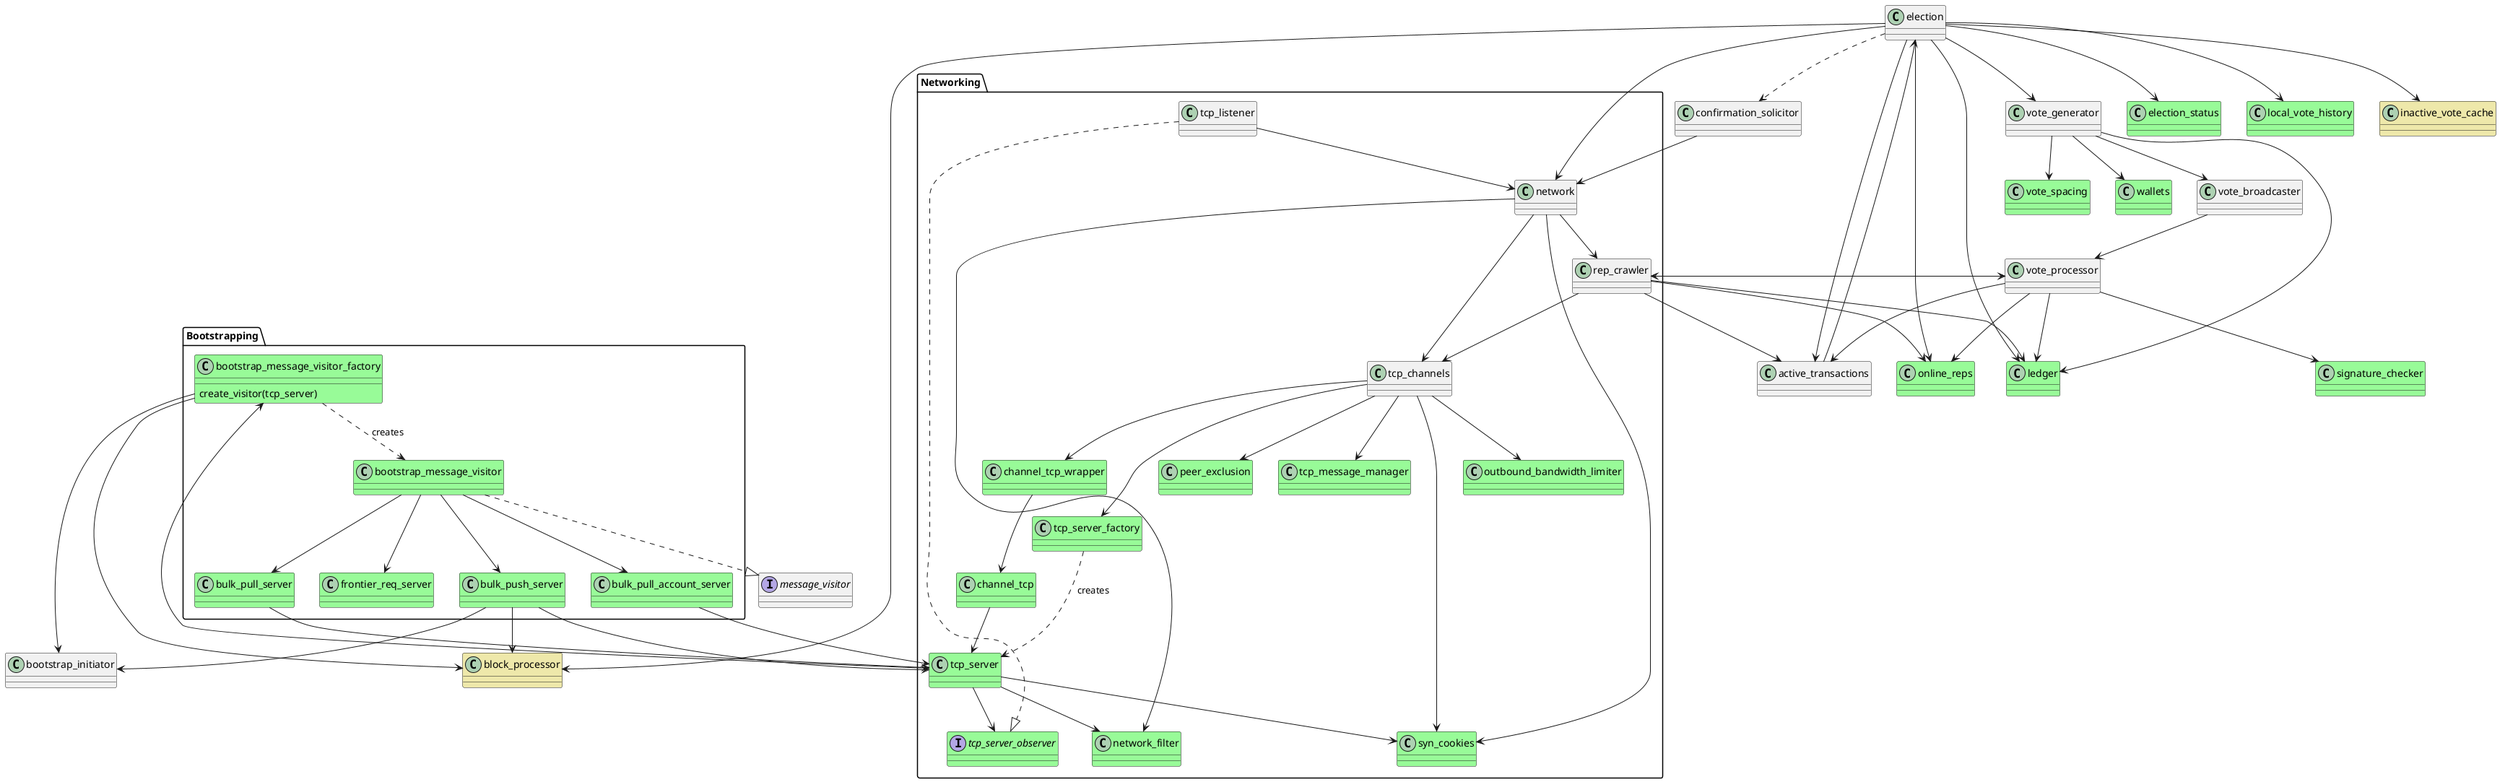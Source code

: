 @startuml "Port Blockprocessor"
class block_processor #PaleGoldenRod
class active_transactions
class election
class confirmation_solicitor
class election_status #PaleGreen
class online_reps #PaleGreen
class ledger #PaleGreen
class vote_generator
class vote_broadcaster
class vote_processor
class vote_spacing #PaleGreen
class wallets #PaleGreen
class local_vote_history #PaleGreen
class inactive_vote_cache #PaleGoldenRod
class signature_checker #PaleGreen

interface message_visitor

package "Networking"{
class network
class rep_crawler
class peer_exclusion #PaleGreen
class tcp_message_manager #PaleGreen
class channel_tcp_wrapper #PaleGreen
class channel_tcp #PaleGreen
class outbound_bandwidth_limiter #PaleGreen
class syn_cookies #PaleGreen
class tcp_server #PaleGreen
class tcp_channels
class tcp_server_factory #PaleGreen
class network_filter #PaleGreen
class tcp_listener
interface tcp_server_observer #PaleGreen
}

package "Bootstrapping"{
    class bulk_pull_server #PaleGreen
    class bulk_pull_account_server #PaleGreen
    class frontier_req_server #PaleGreen
    class bulk_push_server #PaleGreen
    class bootstrap_message_visitor #PaleGreen
    class bootstrap_message_visitor_factory #PaleGreen {
        create_visitor(tcp_server)
    }
}

active_transactions --> election
confirmation_solicitor --> network

election --> active_transactions
election --> election_status
election --> online_reps
election --> ledger
election --> block_processor
election --> vote_generator
election --> network
election --> local_vote_history
election --> inactive_vote_cache
election ..> confirmation_solicitor

vote_generator --> vote_broadcaster
vote_broadcaster --> vote_processor
vote_generator --> vote_spacing
vote_generator --> ledger
vote_generator --> wallets

vote_processor --> signature_checker
vote_processor --> active_transactions
vote_processor --> online_reps
vote_processor --> rep_crawler 
vote_processor --> ledger

rep_crawler --> tcp_channels
rep_crawler --> online_reps
rep_crawler --> ledger
rep_crawler --> active_transactions
rep_crawler --> vote_processor

network --> network_filter
network --> tcp_channels
network --> rep_crawler
network --> syn_cookies

tcp_channels --> tcp_server_factory
tcp_channels --> outbound_bandwidth_limiter
tcp_channels --> syn_cookies
tcp_channels --> tcp_message_manager
tcp_channels --> channel_tcp_wrapper
tcp_channels --> peer_exclusion

tcp_server_factory ..> tcp_server: creates
tcp_server --> syn_cookies
tcp_server --> network_filter
tcp_server --> bootstrap_message_visitor_factory
tcp_server --> tcp_server_observer

tcp_listener ..|> tcp_server_observer
tcp_listener --> network

channel_tcp_wrapper --> channel_tcp
channel_tcp --> tcp_server

bulk_pull_server --> tcp_server
bulk_pull_account_server --> tcp_server
bulk_push_server --> tcp_server
bulk_push_server --> bootstrap_initiator
bulk_push_server --> block_processor

bootstrap_message_visitor ..|> message_visitor
bootstrap_message_visitor --> bulk_pull_account_server
bootstrap_message_visitor --> bulk_pull_server
bootstrap_message_visitor --> frontier_req_server
bootstrap_message_visitor --> bulk_push_server

bootstrap_message_visitor_factory ..> bootstrap_message_visitor: creates
bootstrap_message_visitor_factory --> block_processor
bootstrap_message_visitor_factory --> bootstrap_initiator
@enduml